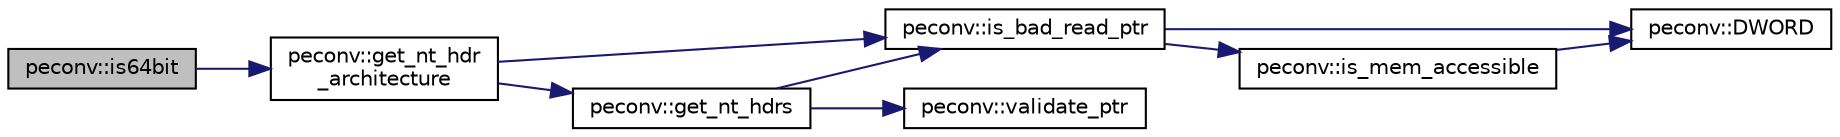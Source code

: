 digraph "peconv::is64bit"
{
 // LATEX_PDF_SIZE
  edge [fontname="Helvetica",fontsize="10",labelfontname="Helvetica",labelfontsize="10"];
  node [fontname="Helvetica",fontsize="10",shape=record];
  rankdir="LR";
  Node1 [label="peconv::is64bit",height=0.2,width=0.4,color="black", fillcolor="grey75", style="filled", fontcolor="black",tooltip=" "];
  Node1 -> Node2 [color="midnightblue",fontsize="10",style="solid",fontname="Helvetica"];
  Node2 [label="peconv::get_nt_hdr\l_architecture",height=0.2,width=0.4,color="black", fillcolor="white", style="filled",URL="$namespacepeconv.html#a1621d9ae5ce1a3a0be6a9fa77c7bf59b",tooltip=" "];
  Node2 -> Node3 [color="midnightblue",fontsize="10",style="solid",fontname="Helvetica"];
  Node3 [label="peconv::get_nt_hdrs",height=0.2,width=0.4,color="black", fillcolor="white", style="filled",URL="$namespacepeconv.html#ae064b93af2489f2ba43b42fdfff2f2a3",tooltip=" "];
  Node3 -> Node4 [color="midnightblue",fontsize="10",style="solid",fontname="Helvetica"];
  Node4 [label="peconv::is_bad_read_ptr",height=0.2,width=0.4,color="black", fillcolor="white", style="filled",URL="$namespacepeconv.html#aad22870e562a1bf1a8972c0f1ba88056",tooltip=" "];
  Node4 -> Node5 [color="midnightblue",fontsize="10",style="solid",fontname="Helvetica"];
  Node5 [label="peconv::DWORD",height=0.2,width=0.4,color="black", fillcolor="white", style="filled",URL="$namespacepeconv.html#abff674ea8e527f49f9741ff81596a15d",tooltip=" "];
  Node4 -> Node6 [color="midnightblue",fontsize="10",style="solid",fontname="Helvetica"];
  Node6 [label="peconv::is_mem_accessible",height=0.2,width=0.4,color="black", fillcolor="white", style="filled",URL="$namespacepeconv.html#a1c5650dbaaff41bf24cb94bd2ed60dcb",tooltip=" "];
  Node6 -> Node5 [color="midnightblue",fontsize="10",style="solid",fontname="Helvetica"];
  Node3 -> Node7 [color="midnightblue",fontsize="10",style="solid",fontname="Helvetica"];
  Node7 [label="peconv::validate_ptr",height=0.2,width=0.4,color="black", fillcolor="white", style="filled",URL="$namespacepeconv.html#a02f2984cee1eddb5e883917f2c231016",tooltip=" "];
  Node2 -> Node4 [color="midnightblue",fontsize="10",style="solid",fontname="Helvetica"];
}

